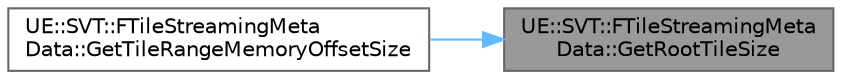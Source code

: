 digraph "UE::SVT::FTileStreamingMetaData::GetRootTileSize"
{
 // INTERACTIVE_SVG=YES
 // LATEX_PDF_SIZE
  bgcolor="transparent";
  edge [fontname=Helvetica,fontsize=10,labelfontname=Helvetica,labelfontsize=10];
  node [fontname=Helvetica,fontsize=10,shape=box,height=0.2,width=0.4];
  rankdir="RL";
  Node1 [id="Node000001",label="UE::SVT::FTileStreamingMeta\lData::GetRootTileSize",height=0.2,width=0.4,color="gray40", fillcolor="grey60", style="filled", fontcolor="black",tooltip=" "];
  Node1 -> Node2 [id="edge1_Node000001_Node000002",dir="back",color="steelblue1",style="solid",tooltip=" "];
  Node2 [id="Node000002",label="UE::SVT::FTileStreamingMeta\lData::GetTileRangeMemoryOffsetSize",height=0.2,width=0.4,color="grey40", fillcolor="white", style="filled",URL="$d5/d8a/structUE_1_1SVT_1_1FTileStreamingMetaData.html#aab9d01e5dab6398e4137a1e70fd5cf65",tooltip=" "];
}
